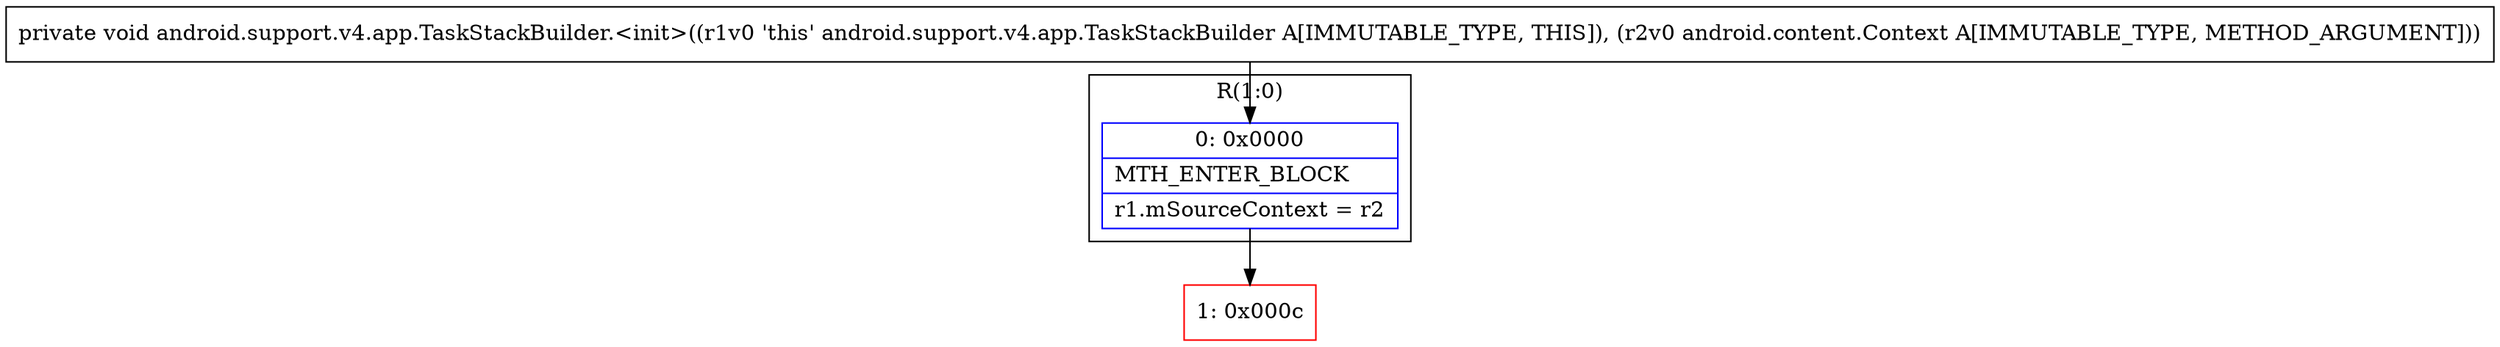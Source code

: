 digraph "CFG forandroid.support.v4.app.TaskStackBuilder.\<init\>(Landroid\/content\/Context;)V" {
subgraph cluster_Region_1257270718 {
label = "R(1:0)";
node [shape=record,color=blue];
Node_0 [shape=record,label="{0\:\ 0x0000|MTH_ENTER_BLOCK\l|r1.mSourceContext = r2\l}"];
}
Node_1 [shape=record,color=red,label="{1\:\ 0x000c}"];
MethodNode[shape=record,label="{private void android.support.v4.app.TaskStackBuilder.\<init\>((r1v0 'this' android.support.v4.app.TaskStackBuilder A[IMMUTABLE_TYPE, THIS]), (r2v0 android.content.Context A[IMMUTABLE_TYPE, METHOD_ARGUMENT])) }"];
MethodNode -> Node_0;
Node_0 -> Node_1;
}

